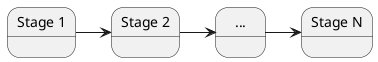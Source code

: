 @startuml

state "Stage 1" as s1
state "Stage 2" as s2
state "..." as s3
state "Stage N" as sn

s1 -> s2
s2 -> s3
s3 -> sn

@enduml